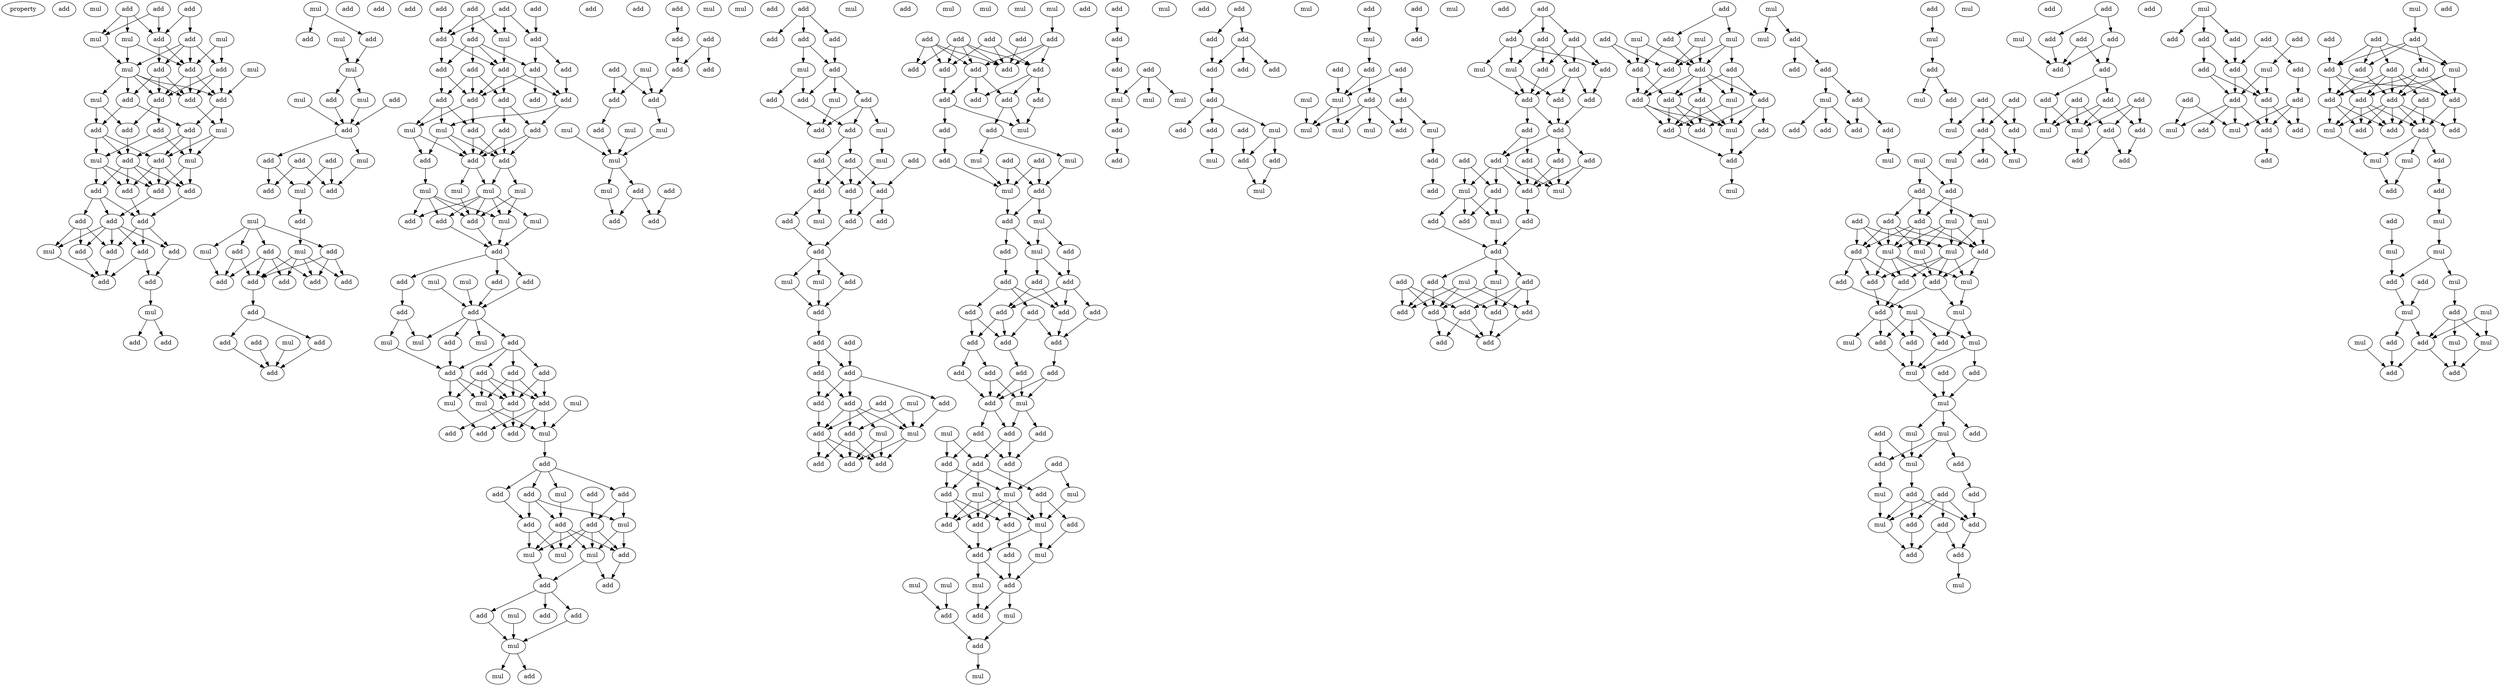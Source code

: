 digraph {
    node [fontcolor=black]
    property [mul=2,lf=1.6]
    0 [ label = add ];
    1 [ label = mul ];
    2 [ label = add ];
    3 [ label = add ];
    4 [ label = add ];
    5 [ label = add ];
    6 [ label = mul ];
    7 [ label = mul ];
    8 [ label = mul ];
    9 [ label = add ];
    10 [ label = add ];
    11 [ label = add ];
    12 [ label = mul ];
    13 [ label = add ];
    14 [ label = mul ];
    15 [ label = add ];
    16 [ label = add ];
    17 [ label = mul ];
    18 [ label = add ];
    19 [ label = add ];
    20 [ label = add ];
    21 [ label = add ];
    22 [ label = add ];
    23 [ label = add ];
    24 [ label = mul ];
    25 [ label = add ];
    26 [ label = mul ];
    27 [ label = add ];
    28 [ label = mul ];
    29 [ label = add ];
    30 [ label = add ];
    31 [ label = add ];
    32 [ label = add ];
    33 [ label = add ];
    34 [ label = add ];
    35 [ label = add ];
    36 [ label = add ];
    37 [ label = add ];
    38 [ label = add ];
    39 [ label = add ];
    40 [ label = mul ];
    41 [ label = add ];
    42 [ label = add ];
    43 [ label = mul ];
    44 [ label = add ];
    45 [ label = mul ];
    46 [ label = add ];
    47 [ label = add ];
    48 [ label = add ];
    49 [ label = mul ];
    50 [ label = add ];
    51 [ label = mul ];
    52 [ label = mul ];
    53 [ label = add ];
    54 [ label = mul ];
    55 [ label = add ];
    56 [ label = add ];
    57 [ label = add ];
    58 [ label = add ];
    59 [ label = add ];
    60 [ label = add ];
    61 [ label = mul ];
    62 [ label = add ];
    63 [ label = add ];
    64 [ label = add ];
    65 [ label = mul ];
    66 [ label = add ];
    67 [ label = mul ];
    68 [ label = mul ];
    69 [ label = add ];
    70 [ label = add ];
    71 [ label = mul ];
    72 [ label = add ];
    73 [ label = add ];
    74 [ label = add ];
    75 [ label = add ];
    76 [ label = add ];
    77 [ label = add ];
    78 [ label = add ];
    79 [ label = add ];
    80 [ label = add ];
    81 [ label = mul ];
    82 [ label = add ];
    83 [ label = add ];
    84 [ label = add ];
    85 [ label = add ];
    86 [ label = add ];
    87 [ label = add ];
    88 [ label = add ];
    89 [ label = add ];
    90 [ label = mul ];
    91 [ label = add ];
    92 [ label = add ];
    93 [ label = add ];
    94 [ label = add ];
    95 [ label = add ];
    96 [ label = add ];
    97 [ label = add ];
    98 [ label = add ];
    99 [ label = add ];
    100 [ label = add ];
    101 [ label = add ];
    102 [ label = mul ];
    103 [ label = add ];
    104 [ label = add ];
    105 [ label = mul ];
    106 [ label = add ];
    107 [ label = add ];
    108 [ label = add ];
    109 [ label = add ];
    110 [ label = mul ];
    111 [ label = mul ];
    112 [ label = mul ];
    113 [ label = mul ];
    114 [ label = add ];
    115 [ label = add ];
    116 [ label = mul ];
    117 [ label = mul ];
    118 [ label = add ];
    119 [ label = add ];
    120 [ label = mul ];
    121 [ label = add ];
    122 [ label = mul ];
    123 [ label = add ];
    124 [ label = add ];
    125 [ label = add ];
    126 [ label = add ];
    127 [ label = mul ];
    128 [ label = mul ];
    129 [ label = add ];
    130 [ label = add ];
    131 [ label = mul ];
    132 [ label = add ];
    133 [ label = add ];
    134 [ label = add ];
    135 [ label = add ];
    136 [ label = mul ];
    137 [ label = mul ];
    138 [ label = add ];
    139 [ label = add ];
    140 [ label = mul ];
    141 [ label = add ];
    142 [ label = add ];
    143 [ label = add ];
    144 [ label = mul ];
    145 [ label = add ];
    146 [ label = add ];
    147 [ label = mul ];
    148 [ label = add ];
    149 [ label = add ];
    150 [ label = add ];
    151 [ label = add ];
    152 [ label = add ];
    153 [ label = add ];
    154 [ label = mul ];
    155 [ label = add ];
    156 [ label = mul ];
    157 [ label = mul ];
    158 [ label = add ];
    159 [ label = mul ];
    160 [ label = add ];
    161 [ label = add ];
    162 [ label = add ];
    163 [ label = add ];
    164 [ label = add ];
    165 [ label = add ];
    166 [ label = mul ];
    167 [ label = mul ];
    168 [ label = mul ];
    169 [ label = add ];
    170 [ label = add ];
    171 [ label = add ];
    172 [ label = add ];
    173 [ label = add ];
    174 [ label = add ];
    175 [ label = mul ];
    176 [ label = mul ];
    177 [ label = add ];
    178 [ label = add ];
    179 [ label = add ];
    180 [ label = mul ];
    181 [ label = add ];
    182 [ label = mul ];
    183 [ label = mul ];
    184 [ label = mul ];
    185 [ label = mul ];
    186 [ label = mul ];
    187 [ label = add ];
    188 [ label = add ];
    189 [ label = add ];
    190 [ label = add ];
    191 [ label = add ];
    192 [ label = add ];
    193 [ label = add ];
    194 [ label = add ];
    195 [ label = mul ];
    196 [ label = add ];
    197 [ label = mul ];
    198 [ label = add ];
    199 [ label = add ];
    200 [ label = add ];
    201 [ label = mul ];
    202 [ label = add ];
    203 [ label = add ];
    204 [ label = mul ];
    205 [ label = add ];
    206 [ label = add ];
    207 [ label = add ];
    208 [ label = mul ];
    209 [ label = add ];
    210 [ label = add ];
    211 [ label = add ];
    212 [ label = add ];
    213 [ label = add ];
    214 [ label = mul ];
    215 [ label = add ];
    216 [ label = add ];
    217 [ label = add ];
    218 [ label = add ];
    219 [ label = mul ];
    220 [ label = mul ];
    221 [ label = add ];
    222 [ label = add ];
    223 [ label = mul ];
    224 [ label = mul ];
    225 [ label = mul ];
    226 [ label = add ];
    227 [ label = add ];
    228 [ label = add ];
    229 [ label = add ];
    230 [ label = add ];
    231 [ label = add ];
    232 [ label = add ];
    233 [ label = mul ];
    234 [ label = add ];
    235 [ label = add ];
    236 [ label = add ];
    237 [ label = mul ];
    238 [ label = mul ];
    239 [ label = add ];
    240 [ label = add ];
    241 [ label = add ];
    242 [ label = mul ];
    243 [ label = add ];
    244 [ label = add ];
    245 [ label = add ];
    246 [ label = add ];
    247 [ label = add ];
    248 [ label = add ];
    249 [ label = add ];
    250 [ label = add ];
    251 [ label = add ];
    252 [ label = add ];
    253 [ label = add ];
    254 [ label = add ];
    255 [ label = add ];
    256 [ label = add ];
    257 [ label = add ];
    258 [ label = add ];
    259 [ label = mul ];
    260 [ label = add ];
    261 [ label = mul ];
    262 [ label = add ];
    263 [ label = mul ];
    264 [ label = add ];
    265 [ label = add ];
    266 [ label = mul ];
    267 [ label = add ];
    268 [ label = mul ];
    269 [ label = mul ];
    270 [ label = add ];
    271 [ label = add ];
    272 [ label = add ];
    273 [ label = add ];
    274 [ label = add ];
    275 [ label = add ];
    276 [ label = add ];
    277 [ label = add ];
    278 [ label = add ];
    279 [ label = add ];
    280 [ label = add ];
    281 [ label = add ];
    282 [ label = add ];
    283 [ label = add ];
    284 [ label = add ];
    285 [ label = add ];
    286 [ label = add ];
    287 [ label = mul ];
    288 [ label = add ];
    289 [ label = add ];
    290 [ label = add ];
    291 [ label = mul ];
    292 [ label = add ];
    293 [ label = add ];
    294 [ label = add ];
    295 [ label = add ];
    296 [ label = add ];
    297 [ label = add ];
    298 [ label = mul ];
    299 [ label = mul ];
    300 [ label = mul ];
    301 [ label = add ];
    302 [ label = add ];
    303 [ label = add ];
    304 [ label = add ];
    305 [ label = add ];
    306 [ label = mul ];
    307 [ label = add ];
    308 [ label = mul ];
    309 [ label = add ];
    310 [ label = add ];
    311 [ label = mul ];
    312 [ label = mul ];
    313 [ label = mul ];
    314 [ label = add ];
    315 [ label = mul ];
    316 [ label = add ];
    317 [ label = add ];
    318 [ label = add ];
    319 [ label = mul ];
    320 [ label = add ];
    321 [ label = mul ];
    322 [ label = add ];
    323 [ label = add ];
    324 [ label = add ];
    325 [ label = mul ];
    326 [ label = mul ];
    327 [ label = mul ];
    328 [ label = add ];
    329 [ label = add ];
    330 [ label = add ];
    331 [ label = add ];
    332 [ label = add ];
    333 [ label = add ];
    334 [ label = add ];
    335 [ label = add ];
    336 [ label = add ];
    337 [ label = mul ];
    338 [ label = add ];
    339 [ label = add ];
    340 [ label = add ];
    341 [ label = mul ];
    342 [ label = add ];
    343 [ label = add ];
    344 [ label = add ];
    345 [ label = mul ];
    346 [ label = mul ];
    347 [ label = add ];
    348 [ label = add ];
    349 [ label = mul ];
    350 [ label = add ];
    351 [ label = mul ];
    352 [ label = add ];
    353 [ label = add ];
    354 [ label = add ];
    355 [ label = add ];
    356 [ label = add ];
    357 [ label = mul ];
    358 [ label = mul ];
    359 [ label = mul ];
    360 [ label = mul ];
    361 [ label = mul ];
    362 [ label = mul ];
    363 [ label = add ];
    364 [ label = add ];
    365 [ label = add ];
    366 [ label = add ];
    367 [ label = add ];
    368 [ label = add ];
    369 [ label = add ];
    370 [ label = add ];
    371 [ label = mul ];
    372 [ label = add ];
    373 [ label = mul ];
    374 [ label = add ];
    375 [ label = add ];
    376 [ label = add ];
    377 [ label = add ];
    378 [ label = add ];
    379 [ label = add ];
    380 [ label = add ];
    381 [ label = add ];
    382 [ label = add ];
    383 [ label = add ];
    384 [ label = add ];
    385 [ label = add ];
    386 [ label = add ];
    387 [ label = mul ];
    388 [ label = add ];
    389 [ label = mul ];
    390 [ label = add ];
    391 [ label = add ];
    392 [ label = add ];
    393 [ label = mul ];
    394 [ label = add ];
    395 [ label = mul ];
    396 [ label = add ];
    397 [ label = add ];
    398 [ label = add ];
    399 [ label = mul ];
    400 [ label = add ];
    401 [ label = add ];
    402 [ label = add ];
    403 [ label = add ];
    404 [ label = add ];
    405 [ label = add ];
    406 [ label = add ];
    407 [ label = add ];
    408 [ label = mul ];
    409 [ label = add ];
    410 [ label = mul ];
    411 [ label = mul ];
    412 [ label = add ];
    413 [ label = add ];
    414 [ label = add ];
    415 [ label = add ];
    416 [ label = add ];
    417 [ label = add ];
    418 [ label = add ];
    419 [ label = add ];
    420 [ label = add ];
    421 [ label = mul ];
    422 [ label = mul ];
    423 [ label = add ];
    424 [ label = add ];
    425 [ label = add ];
    426 [ label = add ];
    427 [ label = mul ];
    428 [ label = mul ];
    429 [ label = mul ];
    430 [ label = add ];
    431 [ label = add ];
    432 [ label = add ];
    433 [ label = mul ];
    434 [ label = add ];
    435 [ label = add ];
    436 [ label = add ];
    437 [ label = add ];
    438 [ label = add ];
    439 [ label = mul ];
    440 [ label = add ];
    441 [ label = mul ];
    442 [ label = mul ];
    443 [ label = add ];
    444 [ label = add ];
    445 [ label = mul ];
    446 [ label = add ];
    447 [ label = add ];
    448 [ label = add ];
    449 [ label = add ];
    450 [ label = mul ];
    451 [ label = add ];
    452 [ label = mul ];
    453 [ label = mul ];
    454 [ label = add ];
    455 [ label = mul ];
    456 [ label = add ];
    457 [ label = add ];
    458 [ label = add ];
    459 [ label = mul ];
    460 [ label = add ];
    461 [ label = mul ];
    462 [ label = add ];
    463 [ label = mul ];
    464 [ label = add ];
    465 [ label = add ];
    466 [ label = mul ];
    467 [ label = mul ];
    468 [ label = add ];
    469 [ label = add ];
    470 [ label = mul ];
    471 [ label = add ];
    472 [ label = add ];
    473 [ label = mul ];
    474 [ label = mul ];
    475 [ label = add ];
    476 [ label = add ];
    477 [ label = add ];
    478 [ label = mul ];
    479 [ label = add ];
    480 [ label = mul ];
    481 [ label = mul ];
    482 [ label = add ];
    483 [ label = add ];
    484 [ label = mul ];
    485 [ label = add ];
    486 [ label = mul ];
    487 [ label = mul ];
    488 [ label = add ];
    489 [ label = add ];
    490 [ label = mul ];
    491 [ label = add ];
    492 [ label = add ];
    493 [ label = add ];
    494 [ label = add ];
    495 [ label = mul ];
    496 [ label = add ];
    497 [ label = add ];
    498 [ label = mul ];
    499 [ label = add ];
    500 [ label = add ];
    501 [ label = add ];
    502 [ label = mul ];
    503 [ label = add ];
    504 [ label = add ];
    505 [ label = add ];
    506 [ label = mul ];
    507 [ label = add ];
    508 [ label = add ];
    509 [ label = add ];
    510 [ label = add ];
    511 [ label = add ];
    512 [ label = add ];
    513 [ label = add ];
    514 [ label = add ];
    515 [ label = mul ];
    516 [ label = mul ];
    517 [ label = add ];
    518 [ label = add ];
    519 [ label = add ];
    520 [ label = add ];
    521 [ label = mul ];
    522 [ label = add ];
    523 [ label = add ];
    524 [ label = add ];
    525 [ label = add ];
    526 [ label = add ];
    527 [ label = add ];
    528 [ label = add ];
    529 [ label = mul ];
    530 [ label = add ];
    531 [ label = add ];
    532 [ label = add ];
    533 [ label = add ];
    534 [ label = add ];
    535 [ label = add ];
    536 [ label = mul ];
    537 [ label = mul ];
    538 [ label = add ];
    539 [ label = add ];
    540 [ label = add ];
    541 [ label = mul ];
    542 [ label = add ];
    543 [ label = add ];
    544 [ label = add ];
    545 [ label = add ];
    546 [ label = mul ];
    547 [ label = add ];
    548 [ label = add ];
    549 [ label = add ];
    550 [ label = add ];
    551 [ label = add ];
    552 [ label = add ];
    553 [ label = add ];
    554 [ label = add ];
    555 [ label = add ];
    556 [ label = add ];
    557 [ label = add ];
    558 [ label = mul ];
    559 [ label = add ];
    560 [ label = mul ];
    561 [ label = mul ];
    562 [ label = add ];
    563 [ label = add ];
    564 [ label = add ];
    565 [ label = add ];
    566 [ label = mul ];
    567 [ label = mul ];
    568 [ label = mul ];
    569 [ label = add ];
    570 [ label = mul ];
    571 [ label = add ];
    572 [ label = mul ];
    573 [ label = add ];
    574 [ label = mul ];
    575 [ label = mul ];
    576 [ label = mul ];
    577 [ label = add ];
    578 [ label = add ];
    579 [ label = mul ];
    580 [ label = add ];
    581 [ label = add ];
    582 [ label = add ];
    2 -> 5 [ name = 0 ];
    2 -> 6 [ name = 1 ];
    3 -> 5 [ name = 2 ];
    3 -> 6 [ name = 3 ];
    3 -> 7 [ name = 4 ];
    4 -> 5 [ name = 5 ];
    4 -> 9 [ name = 6 ];
    5 -> 11 [ name = 7 ];
    5 -> 13 [ name = 8 ];
    6 -> 14 [ name = 9 ];
    7 -> 13 [ name = 10 ];
    7 -> 14 [ name = 11 ];
    8 -> 10 [ name = 12 ];
    8 -> 13 [ name = 13 ];
    9 -> 10 [ name = 14 ];
    9 -> 11 [ name = 15 ];
    9 -> 13 [ name = 16 ];
    9 -> 14 [ name = 17 ];
    10 -> 16 [ name = 18 ];
    10 -> 18 [ name = 19 ];
    10 -> 19 [ name = 20 ];
    11 -> 15 [ name = 21 ];
    11 -> 18 [ name = 22 ];
    11 -> 19 [ name = 23 ];
    12 -> 16 [ name = 24 ];
    13 -> 16 [ name = 25 ];
    13 -> 18 [ name = 26 ];
    13 -> 19 [ name = 27 ];
    14 -> 15 [ name = 28 ];
    14 -> 16 [ name = 29 ];
    14 -> 17 [ name = 30 ];
    14 -> 18 [ name = 31 ];
    14 -> 19 [ name = 32 ];
    15 -> 20 [ name = 33 ];
    15 -> 23 [ name = 34 ];
    16 -> 23 [ name = 35 ];
    16 -> 24 [ name = 36 ];
    17 -> 20 [ name = 37 ];
    17 -> 22 [ name = 38 ];
    18 -> 24 [ name = 39 ];
    19 -> 21 [ name = 40 ];
    19 -> 22 [ name = 41 ];
    20 -> 25 [ name = 42 ];
    20 -> 27 [ name = 43 ];
    20 -> 28 [ name = 44 ];
    21 -> 26 [ name = 45 ];
    21 -> 28 [ name = 46 ];
    22 -> 25 [ name = 47 ];
    23 -> 25 [ name = 48 ];
    23 -> 26 [ name = 49 ];
    23 -> 27 [ name = 50 ];
    24 -> 26 [ name = 51 ];
    24 -> 27 [ name = 52 ];
    25 -> 29 [ name = 53 ];
    25 -> 30 [ name = 54 ];
    25 -> 31 [ name = 55 ];
    25 -> 32 [ name = 56 ];
    26 -> 29 [ name = 57 ];
    26 -> 30 [ name = 58 ];
    27 -> 29 [ name = 59 ];
    27 -> 30 [ name = 60 ];
    27 -> 31 [ name = 61 ];
    28 -> 30 [ name = 62 ];
    28 -> 31 [ name = 63 ];
    28 -> 32 [ name = 64 ];
    29 -> 35 [ name = 65 ];
    30 -> 34 [ name = 66 ];
    31 -> 35 [ name = 67 ];
    32 -> 33 [ name = 68 ];
    32 -> 34 [ name = 69 ];
    32 -> 35 [ name = 70 ];
    33 -> 37 [ name = 71 ];
    33 -> 38 [ name = 72 ];
    33 -> 40 [ name = 73 ];
    34 -> 36 [ name = 74 ];
    34 -> 37 [ name = 75 ];
    34 -> 38 [ name = 76 ];
    34 -> 39 [ name = 77 ];
    34 -> 40 [ name = 78 ];
    35 -> 36 [ name = 79 ];
    35 -> 37 [ name = 80 ];
    35 -> 39 [ name = 81 ];
    36 -> 41 [ name = 82 ];
    37 -> 42 [ name = 83 ];
    38 -> 42 [ name = 84 ];
    39 -> 41 [ name = 85 ];
    39 -> 42 [ name = 86 ];
    40 -> 42 [ name = 87 ];
    41 -> 43 [ name = 88 ];
    43 -> 44 [ name = 89 ];
    43 -> 46 [ name = 90 ];
    45 -> 48 [ name = 91 ];
    45 -> 50 [ name = 92 ];
    49 -> 51 [ name = 93 ];
    50 -> 51 [ name = 94 ];
    51 -> 53 [ name = 95 ];
    51 -> 54 [ name = 96 ];
    52 -> 57 [ name = 97 ];
    53 -> 57 [ name = 98 ];
    54 -> 57 [ name = 99 ];
    55 -> 57 [ name = 100 ];
    57 -> 59 [ name = 101 ];
    57 -> 61 [ name = 102 ];
    58 -> 63 [ name = 103 ];
    58 -> 65 [ name = 104 ];
    59 -> 64 [ name = 105 ];
    59 -> 65 [ name = 106 ];
    60 -> 63 [ name = 107 ];
    60 -> 64 [ name = 108 ];
    61 -> 63 [ name = 109 ];
    65 -> 66 [ name = 110 ];
    66 -> 71 [ name = 111 ];
    67 -> 68 [ name = 112 ];
    67 -> 69 [ name = 113 ];
    67 -> 70 [ name = 114 ];
    67 -> 72 [ name = 115 ];
    68 -> 73 [ name = 116 ];
    69 -> 73 [ name = 117 ];
    69 -> 77 [ name = 118 ];
    70 -> 75 [ name = 119 ];
    70 -> 76 [ name = 120 ];
    70 -> 77 [ name = 121 ];
    71 -> 74 [ name = 122 ];
    71 -> 75 [ name = 123 ];
    71 -> 76 [ name = 124 ];
    71 -> 77 [ name = 125 ];
    72 -> 73 [ name = 126 ];
    72 -> 74 [ name = 127 ];
    72 -> 75 [ name = 128 ];
    72 -> 77 [ name = 129 ];
    77 -> 78 [ name = 130 ];
    78 -> 79 [ name = 131 ];
    78 -> 82 [ name = 132 ];
    79 -> 83 [ name = 133 ];
    80 -> 83 [ name = 134 ];
    81 -> 83 [ name = 135 ];
    82 -> 83 [ name = 136 ];
    84 -> 91 [ name = 137 ];
    85 -> 89 [ name = 138 ];
    86 -> 88 [ name = 139 ];
    86 -> 89 [ name = 140 ];
    86 -> 90 [ name = 141 ];
    87 -> 89 [ name = 142 ];
    87 -> 90 [ name = 143 ];
    87 -> 91 [ name = 144 ];
    88 -> 92 [ name = 145 ];
    88 -> 93 [ name = 146 ];
    88 -> 94 [ name = 147 ];
    88 -> 95 [ name = 148 ];
    89 -> 93 [ name = 149 ];
    89 -> 95 [ name = 150 ];
    90 -> 93 [ name = 151 ];
    91 -> 92 [ name = 152 ];
    91 -> 96 [ name = 153 ];
    92 -> 97 [ name = 154 ];
    92 -> 98 [ name = 155 ];
    92 -> 101 [ name = 156 ];
    93 -> 97 [ name = 157 ];
    93 -> 99 [ name = 158 ];
    93 -> 101 [ name = 159 ];
    94 -> 99 [ name = 160 ];
    94 -> 100 [ name = 161 ];
    94 -> 101 [ name = 162 ];
    95 -> 100 [ name = 163 ];
    95 -> 101 [ name = 164 ];
    96 -> 97 [ name = 165 ];
    97 -> 102 [ name = 166 ];
    97 -> 104 [ name = 167 ];
    99 -> 103 [ name = 168 ];
    99 -> 104 [ name = 169 ];
    100 -> 102 [ name = 170 ];
    100 -> 105 [ name = 171 ];
    100 -> 106 [ name = 172 ];
    101 -> 105 [ name = 173 ];
    101 -> 106 [ name = 174 ];
    102 -> 107 [ name = 175 ];
    102 -> 108 [ name = 176 ];
    102 -> 109 [ name = 177 ];
    103 -> 107 [ name = 178 ];
    103 -> 109 [ name = 179 ];
    104 -> 107 [ name = 180 ];
    104 -> 109 [ name = 181 ];
    105 -> 107 [ name = 182 ];
    105 -> 108 [ name = 183 ];
    106 -> 107 [ name = 184 ];
    106 -> 109 [ name = 185 ];
    107 -> 112 [ name = 186 ];
    107 -> 113 [ name = 187 ];
    108 -> 110 [ name = 188 ];
    109 -> 111 [ name = 189 ];
    109 -> 113 [ name = 190 ];
    110 -> 114 [ name = 191 ];
    110 -> 115 [ name = 192 ];
    110 -> 117 [ name = 193 ];
    110 -> 118 [ name = 194 ];
    111 -> 117 [ name = 195 ];
    111 -> 118 [ name = 196 ];
    112 -> 118 [ name = 197 ];
    113 -> 114 [ name = 198 ];
    113 -> 115 [ name = 199 ];
    113 -> 116 [ name = 200 ];
    113 -> 117 [ name = 201 ];
    113 -> 118 [ name = 202 ];
    115 -> 119 [ name = 203 ];
    116 -> 119 [ name = 204 ];
    117 -> 119 [ name = 205 ];
    118 -> 119 [ name = 206 ];
    119 -> 121 [ name = 207 ];
    119 -> 123 [ name = 208 ];
    119 -> 124 [ name = 209 ];
    120 -> 125 [ name = 210 ];
    121 -> 125 [ name = 211 ];
    122 -> 125 [ name = 212 ];
    123 -> 125 [ name = 213 ];
    124 -> 126 [ name = 214 ];
    125 -> 127 [ name = 215 ];
    125 -> 128 [ name = 216 ];
    125 -> 129 [ name = 217 ];
    125 -> 130 [ name = 218 ];
    126 -> 127 [ name = 219 ];
    126 -> 131 [ name = 220 ];
    129 -> 132 [ name = 221 ];
    129 -> 133 [ name = 222 ];
    129 -> 134 [ name = 223 ];
    129 -> 135 [ name = 224 ];
    130 -> 134 [ name = 225 ];
    131 -> 134 [ name = 226 ];
    132 -> 138 [ name = 227 ];
    132 -> 139 [ name = 228 ];
    133 -> 136 [ name = 229 ];
    133 -> 138 [ name = 230 ];
    133 -> 139 [ name = 231 ];
    134 -> 136 [ name = 232 ];
    134 -> 137 [ name = 233 ];
    134 -> 138 [ name = 234 ];
    135 -> 136 [ name = 235 ];
    135 -> 137 [ name = 236 ];
    135 -> 138 [ name = 237 ];
    135 -> 139 [ name = 238 ];
    136 -> 143 [ name = 239 ];
    136 -> 144 [ name = 240 ];
    137 -> 141 [ name = 241 ];
    138 -> 142 [ name = 242 ];
    138 -> 143 [ name = 243 ];
    139 -> 141 [ name = 244 ];
    139 -> 143 [ name = 245 ];
    139 -> 144 [ name = 246 ];
    140 -> 144 [ name = 247 ];
    144 -> 145 [ name = 248 ];
    145 -> 146 [ name = 249 ];
    145 -> 147 [ name = 250 ];
    145 -> 148 [ name = 251 ];
    145 -> 149 [ name = 252 ];
    146 -> 153 [ name = 253 ];
    146 -> 154 [ name = 254 ];
    147 -> 151 [ name = 255 ];
    148 -> 151 [ name = 256 ];
    148 -> 152 [ name = 257 ];
    148 -> 154 [ name = 258 ];
    149 -> 152 [ name = 259 ];
    150 -> 153 [ name = 260 ];
    151 -> 156 [ name = 261 ];
    151 -> 157 [ name = 262 ];
    151 -> 158 [ name = 263 ];
    151 -> 159 [ name = 264 ];
    152 -> 157 [ name = 265 ];
    152 -> 159 [ name = 266 ];
    153 -> 156 [ name = 267 ];
    153 -> 157 [ name = 268 ];
    153 -> 158 [ name = 269 ];
    153 -> 159 [ name = 270 ];
    154 -> 156 [ name = 271 ];
    154 -> 158 [ name = 272 ];
    156 -> 160 [ name = 273 ];
    156 -> 161 [ name = 274 ];
    157 -> 160 [ name = 275 ];
    158 -> 161 [ name = 276 ];
    160 -> 162 [ name = 277 ];
    160 -> 163 [ name = 278 ];
    160 -> 165 [ name = 279 ];
    163 -> 167 [ name = 280 ];
    165 -> 167 [ name = 281 ];
    166 -> 167 [ name = 282 ];
    167 -> 168 [ name = 283 ];
    167 -> 169 [ name = 284 ];
    170 -> 171 [ name = 285 ];
    171 -> 177 [ name = 286 ];
    172 -> 174 [ name = 287 ];
    172 -> 177 [ name = 288 ];
    173 -> 178 [ name = 289 ];
    173 -> 179 [ name = 290 ];
    176 -> 178 [ name = 291 ];
    176 -> 179 [ name = 292 ];
    177 -> 179 [ name = 293 ];
    178 -> 181 [ name = 294 ];
    179 -> 184 [ name = 295 ];
    180 -> 185 [ name = 296 ];
    181 -> 185 [ name = 297 ];
    182 -> 185 [ name = 298 ];
    184 -> 185 [ name = 299 ];
    185 -> 186 [ name = 300 ];
    185 -> 189 [ name = 301 ];
    186 -> 191 [ name = 302 ];
    187 -> 190 [ name = 303 ];
    189 -> 190 [ name = 304 ];
    189 -> 191 [ name = 305 ];
    192 -> 193 [ name = 306 ];
    192 -> 194 [ name = 307 ];
    192 -> 196 [ name = 308 ];
    194 -> 197 [ name = 309 ];
    194 -> 198 [ name = 310 ];
    196 -> 198 [ name = 311 ];
    197 -> 199 [ name = 312 ];
    197 -> 202 [ name = 313 ];
    198 -> 200 [ name = 314 ];
    198 -> 201 [ name = 315 ];
    198 -> 202 [ name = 316 ];
    199 -> 203 [ name = 317 ];
    200 -> 203 [ name = 318 ];
    200 -> 204 [ name = 319 ];
    200 -> 205 [ name = 320 ];
    201 -> 203 [ name = 321 ];
    202 -> 205 [ name = 322 ];
    204 -> 208 [ name = 323 ];
    205 -> 207 [ name = 324 ];
    205 -> 209 [ name = 325 ];
    206 -> 210 [ name = 326 ];
    207 -> 211 [ name = 327 ];
    207 -> 212 [ name = 328 ];
    208 -> 211 [ name = 329 ];
    209 -> 210 [ name = 330 ];
    209 -> 211 [ name = 331 ];
    209 -> 212 [ name = 332 ];
    210 -> 215 [ name = 333 ];
    210 -> 217 [ name = 334 ];
    211 -> 215 [ name = 335 ];
    212 -> 213 [ name = 336 ];
    212 -> 214 [ name = 337 ];
    213 -> 218 [ name = 338 ];
    215 -> 218 [ name = 339 ];
    218 -> 219 [ name = 340 ];
    218 -> 220 [ name = 341 ];
    218 -> 221 [ name = 342 ];
    219 -> 222 [ name = 343 ];
    220 -> 222 [ name = 344 ];
    221 -> 222 [ name = 345 ];
    222 -> 227 [ name = 346 ];
    226 -> 228 [ name = 347 ];
    227 -> 228 [ name = 348 ];
    227 -> 229 [ name = 349 ];
    228 -> 231 [ name = 350 ];
    228 -> 232 [ name = 351 ];
    228 -> 234 [ name = 352 ];
    229 -> 232 [ name = 353 ];
    229 -> 234 [ name = 354 ];
    230 -> 235 [ name = 355 ];
    230 -> 238 [ name = 356 ];
    231 -> 238 [ name = 357 ];
    232 -> 235 [ name = 358 ];
    233 -> 236 [ name = 359 ];
    233 -> 238 [ name = 360 ];
    234 -> 235 [ name = 361 ];
    234 -> 236 [ name = 362 ];
    234 -> 237 [ name = 363 ];
    234 -> 238 [ name = 364 ];
    235 -> 239 [ name = 365 ];
    235 -> 240 [ name = 366 ];
    235 -> 241 [ name = 367 ];
    236 -> 239 [ name = 368 ];
    236 -> 240 [ name = 369 ];
    236 -> 241 [ name = 370 ];
    237 -> 239 [ name = 371 ];
    237 -> 241 [ name = 372 ];
    238 -> 239 [ name = 373 ];
    238 -> 241 [ name = 374 ];
    242 -> 245 [ name = 375 ];
    243 -> 248 [ name = 376 ];
    243 -> 249 [ name = 377 ];
    243 -> 250 [ name = 378 ];
    243 -> 251 [ name = 379 ];
    243 -> 252 [ name = 380 ];
    244 -> 248 [ name = 381 ];
    244 -> 249 [ name = 382 ];
    244 -> 251 [ name = 383 ];
    244 -> 252 [ name = 384 ];
    245 -> 248 [ name = 385 ];
    245 -> 249 [ name = 386 ];
    245 -> 250 [ name = 387 ];
    246 -> 249 [ name = 388 ];
    247 -> 249 [ name = 389 ];
    247 -> 250 [ name = 390 ];
    247 -> 252 [ name = 391 ];
    248 -> 253 [ name = 392 ];
    248 -> 255 [ name = 393 ];
    248 -> 256 [ name = 394 ];
    250 -> 253 [ name = 395 ];
    250 -> 254 [ name = 396 ];
    250 -> 256 [ name = 397 ];
    252 -> 255 [ name = 398 ];
    253 -> 258 [ name = 399 ];
    253 -> 259 [ name = 400 ];
    254 -> 259 [ name = 401 ];
    255 -> 257 [ name = 402 ];
    255 -> 259 [ name = 403 ];
    257 -> 260 [ name = 404 ];
    258 -> 261 [ name = 405 ];
    258 -> 263 [ name = 406 ];
    260 -> 266 [ name = 407 ];
    261 -> 266 [ name = 408 ];
    262 -> 265 [ name = 409 ];
    262 -> 266 [ name = 410 ];
    263 -> 265 [ name = 411 ];
    264 -> 265 [ name = 412 ];
    264 -> 266 [ name = 413 ];
    265 -> 267 [ name = 414 ];
    265 -> 268 [ name = 415 ];
    266 -> 267 [ name = 416 ];
    267 -> 269 [ name = 417 ];
    267 -> 271 [ name = 418 ];
    268 -> 269 [ name = 419 ];
    268 -> 270 [ name = 420 ];
    269 -> 273 [ name = 421 ];
    269 -> 274 [ name = 422 ];
    270 -> 274 [ name = 423 ];
    271 -> 272 [ name = 424 ];
    272 -> 276 [ name = 425 ];
    272 -> 277 [ name = 426 ];
    272 -> 278 [ name = 427 ];
    273 -> 276 [ name = 428 ];
    273 -> 279 [ name = 429 ];
    274 -> 275 [ name = 430 ];
    274 -> 276 [ name = 431 ];
    274 -> 279 [ name = 432 ];
    275 -> 281 [ name = 433 ];
    276 -> 281 [ name = 434 ];
    277 -> 280 [ name = 435 ];
    277 -> 281 [ name = 436 ];
    278 -> 280 [ name = 437 ];
    278 -> 282 [ name = 438 ];
    279 -> 280 [ name = 439 ];
    279 -> 282 [ name = 440 ];
    280 -> 284 [ name = 441 ];
    281 -> 285 [ name = 442 ];
    282 -> 283 [ name = 443 ];
    282 -> 286 [ name = 444 ];
    283 -> 287 [ name = 445 ];
    283 -> 288 [ name = 446 ];
    284 -> 287 [ name = 447 ];
    284 -> 288 [ name = 448 ];
    285 -> 287 [ name = 449 ];
    285 -> 288 [ name = 450 ];
    286 -> 288 [ name = 451 ];
    287 -> 289 [ name = 452 ];
    287 -> 292 [ name = 453 ];
    288 -> 290 [ name = 454 ];
    288 -> 292 [ name = 455 ];
    289 -> 294 [ name = 456 ];
    290 -> 294 [ name = 457 ];
    290 -> 296 [ name = 458 ];
    291 -> 293 [ name = 459 ];
    291 -> 296 [ name = 460 ];
    292 -> 293 [ name = 461 ];
    292 -> 294 [ name = 462 ];
    293 -> 297 [ name = 463 ];
    293 -> 299 [ name = 464 ];
    293 -> 301 [ name = 465 ];
    294 -> 300 [ name = 466 ];
    295 -> 298 [ name = 467 ];
    295 -> 300 [ name = 468 ];
    296 -> 297 [ name = 469 ];
    296 -> 300 [ name = 470 ];
    297 -> 302 [ name = 471 ];
    297 -> 303 [ name = 472 ];
    297 -> 305 [ name = 473 ];
    298 -> 306 [ name = 474 ];
    299 -> 303 [ name = 475 ];
    299 -> 305 [ name = 476 ];
    299 -> 306 [ name = 477 ];
    300 -> 302 [ name = 478 ];
    300 -> 303 [ name = 479 ];
    300 -> 305 [ name = 480 ];
    300 -> 306 [ name = 481 ];
    301 -> 304 [ name = 482 ];
    301 -> 306 [ name = 483 ];
    302 -> 307 [ name = 484 ];
    303 -> 309 [ name = 485 ];
    304 -> 308 [ name = 486 ];
    305 -> 309 [ name = 487 ];
    306 -> 308 [ name = 488 ];
    306 -> 309 [ name = 489 ];
    307 -> 310 [ name = 490 ];
    308 -> 310 [ name = 491 ];
    309 -> 310 [ name = 492 ];
    309 -> 312 [ name = 493 ];
    310 -> 315 [ name = 494 ];
    310 -> 316 [ name = 495 ];
    311 -> 314 [ name = 496 ];
    312 -> 316 [ name = 497 ];
    313 -> 314 [ name = 498 ];
    314 -> 318 [ name = 499 ];
    315 -> 318 [ name = 500 ];
    318 -> 319 [ name = 501 ];
    320 -> 322 [ name = 502 ];
    322 -> 324 [ name = 503 ];
    323 -> 325 [ name = 504 ];
    323 -> 326 [ name = 505 ];
    323 -> 327 [ name = 506 ];
    324 -> 326 [ name = 507 ];
    326 -> 328 [ name = 508 ];
    328 -> 330 [ name = 509 ];
    331 -> 332 [ name = 510 ];
    331 -> 333 [ name = 511 ];
    332 -> 335 [ name = 512 ];
    333 -> 334 [ name = 513 ];
    333 -> 335 [ name = 514 ];
    333 -> 336 [ name = 515 ];
    335 -> 338 [ name = 516 ];
    338 -> 339 [ name = 517 ];
    338 -> 340 [ name = 518 ];
    338 -> 341 [ name = 519 ];
    340 -> 345 [ name = 520 ];
    341 -> 343 [ name = 521 ];
    341 -> 344 [ name = 522 ];
    342 -> 343 [ name = 523 ];
    343 -> 346 [ name = 524 ];
    344 -> 346 [ name = 525 ];
    347 -> 351 [ name = 526 ];
    348 -> 350 [ name = 527 ];
    351 -> 354 [ name = 528 ];
    352 -> 357 [ name = 529 ];
    353 -> 355 [ name = 530 ];
    353 -> 357 [ name = 531 ];
    354 -> 356 [ name = 532 ];
    354 -> 357 [ name = 533 ];
    355 -> 360 [ name = 534 ];
    355 -> 363 [ name = 535 ];
    356 -> 359 [ name = 536 ];
    356 -> 361 [ name = 537 ];
    356 -> 362 [ name = 538 ];
    356 -> 363 [ name = 539 ];
    357 -> 361 [ name = 540 ];
    357 -> 362 [ name = 541 ];
    358 -> 361 [ name = 542 ];
    360 -> 364 [ name = 543 ];
    364 -> 365 [ name = 544 ];
    367 -> 368 [ name = 545 ];
    367 -> 369 [ name = 546 ];
    367 -> 370 [ name = 547 ];
    368 -> 371 [ name = 548 ];
    368 -> 373 [ name = 549 ];
    368 -> 374 [ name = 550 ];
    369 -> 372 [ name = 551 ];
    369 -> 373 [ name = 552 ];
    369 -> 375 [ name = 553 ];
    370 -> 372 [ name = 554 ];
    370 -> 374 [ name = 555 ];
    370 -> 375 [ name = 556 ];
    371 -> 376 [ name = 557 ];
    372 -> 376 [ name = 558 ];
    372 -> 377 [ name = 559 ];
    372 -> 378 [ name = 560 ];
    373 -> 376 [ name = 561 ];
    373 -> 377 [ name = 562 ];
    374 -> 378 [ name = 563 ];
    375 -> 376 [ name = 564 ];
    376 -> 379 [ name = 565 ];
    376 -> 380 [ name = 566 ];
    377 -> 379 [ name = 567 ];
    378 -> 379 [ name = 568 ];
    379 -> 383 [ name = 569 ];
    379 -> 384 [ name = 570 ];
    379 -> 385 [ name = 571 ];
    380 -> 381 [ name = 572 ];
    380 -> 384 [ name = 573 ];
    381 -> 386 [ name = 574 ];
    381 -> 387 [ name = 575 ];
    382 -> 388 [ name = 576 ];
    382 -> 389 [ name = 577 ];
    383 -> 386 [ name = 578 ];
    383 -> 387 [ name = 579 ];
    384 -> 386 [ name = 580 ];
    384 -> 387 [ name = 581 ];
    384 -> 388 [ name = 582 ];
    384 -> 389 [ name = 583 ];
    385 -> 386 [ name = 584 ];
    385 -> 387 [ name = 585 ];
    386 -> 392 [ name = 586 ];
    388 -> 390 [ name = 587 ];
    388 -> 393 [ name = 588 ];
    389 -> 390 [ name = 589 ];
    389 -> 391 [ name = 590 ];
    389 -> 393 [ name = 591 ];
    391 -> 394 [ name = 592 ];
    392 -> 394 [ name = 593 ];
    393 -> 394 [ name = 594 ];
    394 -> 396 [ name = 595 ];
    394 -> 397 [ name = 596 ];
    394 -> 399 [ name = 597 ];
    395 -> 401 [ name = 598 ];
    395 -> 402 [ name = 599 ];
    395 -> 403 [ name = 600 ];
    396 -> 400 [ name = 601 ];
    396 -> 402 [ name = 602 ];
    396 -> 404 [ name = 603 ];
    397 -> 401 [ name = 604 ];
    397 -> 403 [ name = 605 ];
    397 -> 404 [ name = 606 ];
    398 -> 400 [ name = 607 ];
    398 -> 401 [ name = 608 ];
    398 -> 403 [ name = 609 ];
    399 -> 401 [ name = 610 ];
    399 -> 404 [ name = 611 ];
    400 -> 405 [ name = 612 ];
    400 -> 406 [ name = 613 ];
    401 -> 405 [ name = 614 ];
    401 -> 406 [ name = 615 ];
    402 -> 406 [ name = 616 ];
    404 -> 406 [ name = 617 ];
    407 -> 409 [ name = 618 ];
    407 -> 410 [ name = 619 ];
    408 -> 414 [ name = 620 ];
    408 -> 416 [ name = 621 ];
    409 -> 414 [ name = 622 ];
    409 -> 416 [ name = 623 ];
    410 -> 413 [ name = 624 ];
    410 -> 414 [ name = 625 ];
    410 -> 415 [ name = 626 ];
    411 -> 414 [ name = 627 ];
    411 -> 415 [ name = 628 ];
    412 -> 415 [ name = 629 ];
    412 -> 416 [ name = 630 ];
    413 -> 418 [ name = 631 ];
    413 -> 420 [ name = 632 ];
    413 -> 421 [ name = 633 ];
    414 -> 417 [ name = 634 ];
    414 -> 418 [ name = 635 ];
    414 -> 419 [ name = 636 ];
    414 -> 420 [ name = 637 ];
    414 -> 421 [ name = 638 ];
    415 -> 417 [ name = 639 ];
    416 -> 417 [ name = 640 ];
    416 -> 420 [ name = 641 ];
    417 -> 422 [ name = 642 ];
    417 -> 424 [ name = 643 ];
    417 -> 425 [ name = 644 ];
    418 -> 422 [ name = 645 ];
    418 -> 423 [ name = 646 ];
    418 -> 424 [ name = 647 ];
    419 -> 422 [ name = 648 ];
    419 -> 424 [ name = 649 ];
    419 -> 425 [ name = 650 ];
    420 -> 422 [ name = 651 ];
    420 -> 424 [ name = 652 ];
    420 -> 425 [ name = 653 ];
    421 -> 422 [ name = 654 ];
    421 -> 425 [ name = 655 ];
    422 -> 426 [ name = 656 ];
    423 -> 426 [ name = 657 ];
    425 -> 426 [ name = 658 ];
    426 -> 428 [ name = 659 ];
    427 -> 429 [ name = 660 ];
    427 -> 430 [ name = 661 ];
    430 -> 431 [ name = 662 ];
    430 -> 432 [ name = 663 ];
    432 -> 433 [ name = 664 ];
    432 -> 434 [ name = 665 ];
    433 -> 435 [ name = 666 ];
    433 -> 437 [ name = 667 ];
    433 -> 438 [ name = 668 ];
    434 -> 435 [ name = 669 ];
    434 -> 436 [ name = 670 ];
    436 -> 439 [ name = 671 ];
    440 -> 441 [ name = 672 ];
    441 -> 443 [ name = 673 ];
    443 -> 445 [ name = 674 ];
    443 -> 446 [ name = 675 ];
    444 -> 449 [ name = 676 ];
    444 -> 450 [ name = 677 ];
    444 -> 451 [ name = 678 ];
    446 -> 450 [ name = 679 ];
    448 -> 449 [ name = 680 ];
    448 -> 451 [ name = 681 ];
    449 -> 455 [ name = 682 ];
    451 -> 453 [ name = 683 ];
    451 -> 454 [ name = 684 ];
    451 -> 455 [ name = 685 ];
    452 -> 456 [ name = 686 ];
    452 -> 457 [ name = 687 ];
    453 -> 456 [ name = 688 ];
    456 -> 458 [ name = 689 ];
    456 -> 461 [ name = 690 ];
    457 -> 458 [ name = 691 ];
    457 -> 459 [ name = 692 ];
    457 -> 462 [ name = 693 ];
    458 -> 464 [ name = 694 ];
    458 -> 465 [ name = 695 ];
    458 -> 466 [ name = 696 ];
    458 -> 467 [ name = 697 ];
    459 -> 463 [ name = 698 ];
    459 -> 465 [ name = 699 ];
    460 -> 463 [ name = 700 ];
    460 -> 464 [ name = 701 ];
    460 -> 466 [ name = 702 ];
    461 -> 463 [ name = 703 ];
    461 -> 465 [ name = 704 ];
    461 -> 466 [ name = 705 ];
    461 -> 467 [ name = 706 ];
    462 -> 464 [ name = 707 ];
    462 -> 465 [ name = 708 ];
    462 -> 466 [ name = 709 ];
    462 -> 467 [ name = 710 ];
    463 -> 468 [ name = 711 ];
    463 -> 470 [ name = 712 ];
    463 -> 471 [ name = 713 ];
    463 -> 472 [ name = 714 ];
    464 -> 468 [ name = 715 ];
    464 -> 469 [ name = 716 ];
    464 -> 471 [ name = 717 ];
    465 -> 470 [ name = 718 ];
    465 -> 472 [ name = 719 ];
    466 -> 468 [ name = 720 ];
    466 -> 470 [ name = 721 ];
    466 -> 471 [ name = 722 ];
    466 -> 472 [ name = 723 ];
    467 -> 472 [ name = 724 ];
    468 -> 475 [ name = 725 ];
    469 -> 474 [ name = 726 ];
    470 -> 473 [ name = 727 ];
    471 -> 475 [ name = 728 ];
    472 -> 473 [ name = 729 ];
    472 -> 475 [ name = 730 ];
    473 -> 478 [ name = 731 ];
    473 -> 479 [ name = 732 ];
    474 -> 476 [ name = 733 ];
    474 -> 477 [ name = 734 ];
    474 -> 478 [ name = 735 ];
    474 -> 479 [ name = 736 ];
    475 -> 476 [ name = 737 ];
    475 -> 477 [ name = 738 ];
    475 -> 480 [ name = 739 ];
    476 -> 481 [ name = 740 ];
    477 -> 481 [ name = 741 ];
    478 -> 481 [ name = 742 ];
    478 -> 483 [ name = 743 ];
    479 -> 481 [ name = 744 ];
    481 -> 484 [ name = 745 ];
    482 -> 484 [ name = 746 ];
    483 -> 484 [ name = 747 ];
    484 -> 486 [ name = 748 ];
    484 -> 487 [ name = 749 ];
    484 -> 488 [ name = 750 ];
    485 -> 490 [ name = 751 ];
    485 -> 491 [ name = 752 ];
    486 -> 490 [ name = 753 ];
    487 -> 489 [ name = 754 ];
    487 -> 490 [ name = 755 ];
    487 -> 491 [ name = 756 ];
    489 -> 492 [ name = 757 ];
    490 -> 494 [ name = 758 ];
    491 -> 495 [ name = 759 ];
    492 -> 497 [ name = 760 ];
    493 -> 496 [ name = 761 ];
    493 -> 497 [ name = 762 ];
    493 -> 498 [ name = 763 ];
    493 -> 499 [ name = 764 ];
    494 -> 496 [ name = 765 ];
    494 -> 497 [ name = 766 ];
    494 -> 498 [ name = 767 ];
    495 -> 498 [ name = 768 ];
    496 -> 501 [ name = 769 ];
    497 -> 500 [ name = 770 ];
    498 -> 501 [ name = 771 ];
    499 -> 500 [ name = 772 ];
    499 -> 501 [ name = 773 ];
    500 -> 502 [ name = 774 ];
    503 -> 507 [ name = 775 ];
    503 -> 508 [ name = 776 ];
    504 -> 509 [ name = 777 ];
    504 -> 510 [ name = 778 ];
    506 -> 510 [ name = 779 ];
    507 -> 510 [ name = 780 ];
    508 -> 509 [ name = 781 ];
    508 -> 510 [ name = 782 ];
    509 -> 511 [ name = 783 ];
    509 -> 512 [ name = 784 ];
    511 -> 515 [ name = 785 ];
    511 -> 516 [ name = 786 ];
    512 -> 515 [ name = 787 ];
    512 -> 516 [ name = 788 ];
    512 -> 517 [ name = 789 ];
    513 -> 515 [ name = 790 ];
    513 -> 516 [ name = 791 ];
    513 -> 518 [ name = 792 ];
    514 -> 515 [ name = 793 ];
    514 -> 517 [ name = 794 ];
    514 -> 518 [ name = 795 ];
    515 -> 520 [ name = 796 ];
    517 -> 519 [ name = 797 ];
    518 -> 519 [ name = 798 ];
    518 -> 520 [ name = 799 ];
    521 -> 522 [ name = 800 ];
    521 -> 524 [ name = 801 ];
    521 -> 525 [ name = 802 ];
    523 -> 528 [ name = 803 ];
    523 -> 530 [ name = 804 ];
    524 -> 527 [ name = 805 ];
    524 -> 530 [ name = 806 ];
    525 -> 530 [ name = 807 ];
    526 -> 529 [ name = 808 ];
    527 -> 531 [ name = 809 ];
    527 -> 534 [ name = 810 ];
    528 -> 533 [ name = 811 ];
    529 -> 531 [ name = 812 ];
    529 -> 534 [ name = 813 ];
    530 -> 531 [ name = 814 ];
    530 -> 534 [ name = 815 ];
    531 -> 535 [ name = 816 ];
    531 -> 539 [ name = 817 ];
    532 -> 536 [ name = 818 ];
    532 -> 537 [ name = 819 ];
    533 -> 535 [ name = 820 ];
    533 -> 537 [ name = 821 ];
    533 -> 539 [ name = 822 ];
    534 -> 536 [ name = 823 ];
    534 -> 537 [ name = 824 ];
    534 -> 538 [ name = 825 ];
    534 -> 539 [ name = 826 ];
    539 -> 540 [ name = 827 ];
    541 -> 543 [ name = 828 ];
    542 -> 545 [ name = 829 ];
    542 -> 546 [ name = 830 ];
    542 -> 548 [ name = 831 ];
    542 -> 549 [ name = 832 ];
    543 -> 546 [ name = 833 ];
    543 -> 547 [ name = 834 ];
    543 -> 548 [ name = 835 ];
    543 -> 549 [ name = 836 ];
    544 -> 548 [ name = 837 ];
    545 -> 550 [ name = 838 ];
    545 -> 551 [ name = 839 ];
    545 -> 552 [ name = 840 ];
    545 -> 553 [ name = 841 ];
    545 -> 554 [ name = 842 ];
    546 -> 551 [ name = 843 ];
    546 -> 553 [ name = 844 ];
    546 -> 554 [ name = 845 ];
    547 -> 552 [ name = 846 ];
    547 -> 553 [ name = 847 ];
    547 -> 554 [ name = 848 ];
    548 -> 551 [ name = 849 ];
    548 -> 552 [ name = 850 ];
    548 -> 554 [ name = 851 ];
    549 -> 552 [ name = 852 ];
    549 -> 553 [ name = 853 ];
    550 -> 555 [ name = 854 ];
    550 -> 557 [ name = 855 ];
    551 -> 555 [ name = 856 ];
    551 -> 556 [ name = 857 ];
    551 -> 557 [ name = 858 ];
    551 -> 558 [ name = 859 ];
    552 -> 556 [ name = 860 ];
    552 -> 557 [ name = 861 ];
    552 -> 558 [ name = 862 ];
    553 -> 555 [ name = 863 ];
    553 -> 556 [ name = 864 ];
    553 -> 557 [ name = 865 ];
    553 -> 558 [ name = 866 ];
    553 -> 559 [ name = 867 ];
    554 -> 555 [ name = 868 ];
    554 -> 559 [ name = 869 ];
    555 -> 560 [ name = 870 ];
    555 -> 561 [ name = 871 ];
    555 -> 562 [ name = 872 ];
    558 -> 561 [ name = 873 ];
    560 -> 564 [ name = 874 ];
    561 -> 564 [ name = 875 ];
    562 -> 563 [ name = 876 ];
    563 -> 566 [ name = 877 ];
    565 -> 567 [ name = 878 ];
    566 -> 568 [ name = 879 ];
    567 -> 569 [ name = 880 ];
    568 -> 569 [ name = 881 ];
    568 -> 570 [ name = 882 ];
    569 -> 572 [ name = 883 ];
    570 -> 573 [ name = 884 ];
    571 -> 572 [ name = 885 ];
    572 -> 577 [ name = 886 ];
    572 -> 578 [ name = 887 ];
    573 -> 575 [ name = 888 ];
    573 -> 578 [ name = 889 ];
    573 -> 579 [ name = 890 ];
    574 -> 575 [ name = 891 ];
    574 -> 578 [ name = 892 ];
    575 -> 582 [ name = 893 ];
    576 -> 580 [ name = 894 ];
    577 -> 580 [ name = 895 ];
    578 -> 580 [ name = 896 ];
    578 -> 582 [ name = 897 ];
    579 -> 582 [ name = 898 ];
}
